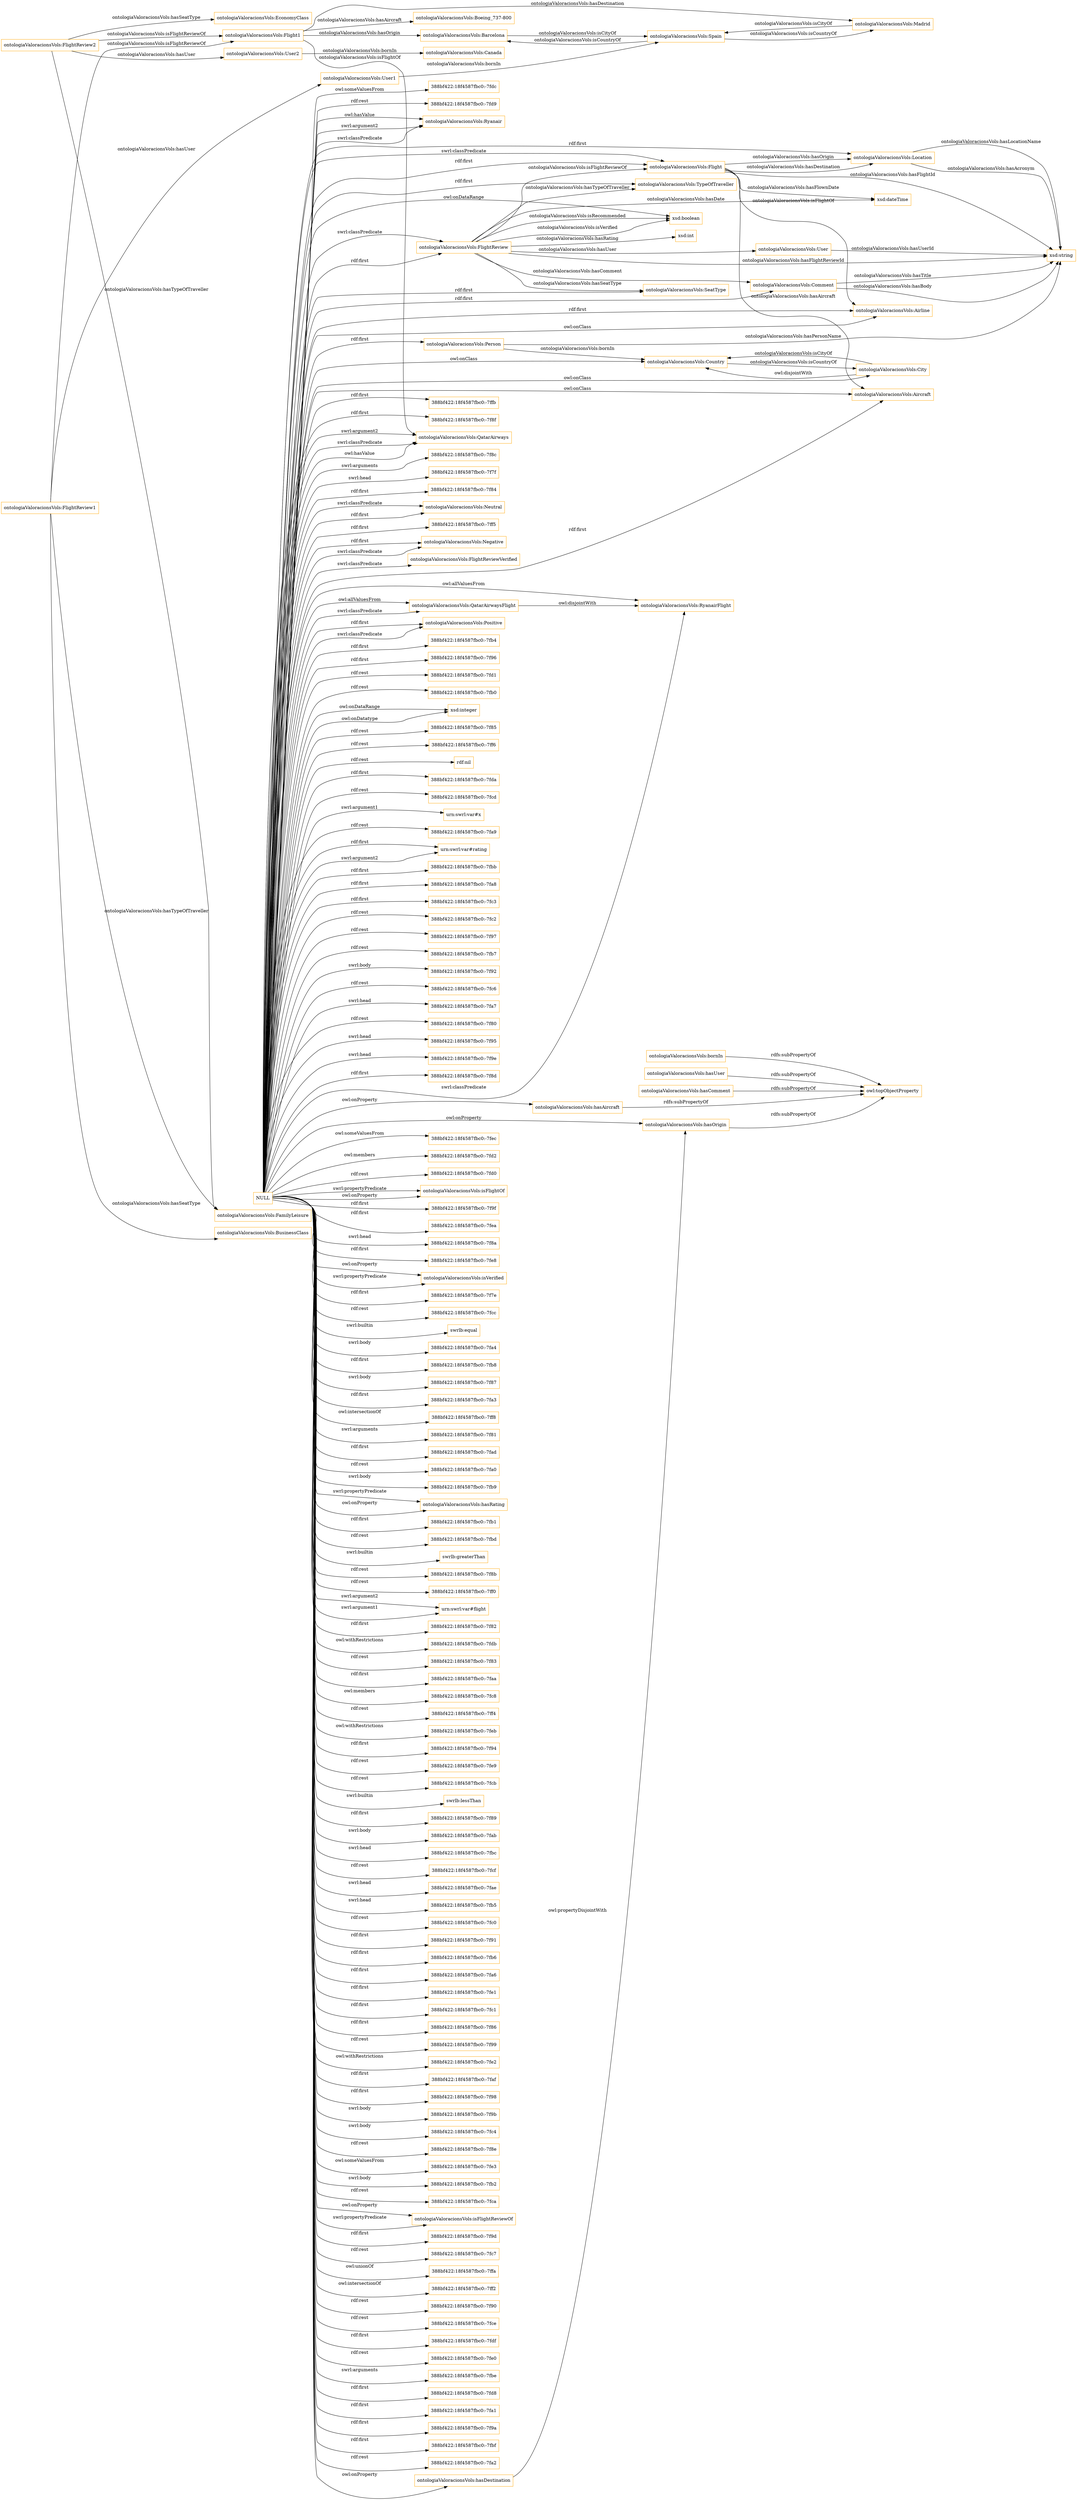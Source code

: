 digraph ar2dtool_diagram { 
rankdir=LR;
size="1501"
node [shape = rectangle, color="orange"]; "ontologiaValoracionsVols:Ryanair" "ontologiaValoracionsVols:TypeOfTraveller" "ontologiaValoracionsVols:User" "388bf422:18f4587fbc0:-7ffb" "ontologiaValoracionsVols:Country" "ontologiaValoracionsVols:Airline" "ontologiaValoracionsVols:QatarAirways" "ontologiaValoracionsVols:Location" "ontologiaValoracionsVols:Comment" "ontologiaValoracionsVols:City" "ontologiaValoracionsVols:SeatType" "ontologiaValoracionsVols:Neutral" "ontologiaValoracionsVols:Flight" "388bf422:18f4587fbc0:-7ff5" "ontologiaValoracionsVols:Person" "ontologiaValoracionsVols:Negative" "ontologiaValoracionsVols:FlightReview" "ontologiaValoracionsVols:Aircraft" "ontologiaValoracionsVols:FlightReviewVerified" "ontologiaValoracionsVols:RyanairFlight" "ontologiaValoracionsVols:QatarAirwaysFlight" "ontologiaValoracionsVols:Positive" ; /*classes style*/
	"NULL" -> "388bf422:18f4587fbc0:-7fb4" [ label = "rdf:first" ];
	"NULL" -> "388bf422:18f4587fbc0:-7f96" [ label = "rdf:first" ];
	"NULL" -> "388bf422:18f4587fbc0:-7fd1" [ label = "rdf:rest" ];
	"NULL" -> "ontologiaValoracionsVols:Aircraft" [ label = "owl:onClass" ];
	"NULL" -> "388bf422:18f4587fbc0:-7fb0" [ label = "rdf:rest" ];
	"NULL" -> "xsd:integer" [ label = "owl:onDatatype" ];
	"NULL" -> "388bf422:18f4587fbc0:-7f85" [ label = "rdf:rest" ];
	"NULL" -> "ontologiaValoracionsVols:Negative" [ label = "swrl:classPredicate" ];
	"NULL" -> "ontologiaValoracionsVols:FlightReview" [ label = "rdf:first" ];
	"NULL" -> "388bf422:18f4587fbc0:-7ff6" [ label = "rdf:rest" ];
	"NULL" -> "rdf:nil" [ label = "rdf:rest" ];
	"NULL" -> "ontologiaValoracionsVols:SeatType" [ label = "rdf:first" ];
	"NULL" -> "388bf422:18f4587fbc0:-7fda" [ label = "rdf:first" ];
	"NULL" -> "388bf422:18f4587fbc0:-7fcd" [ label = "rdf:rest" ];
	"NULL" -> "urn:swrl:var#x" [ label = "swrl:argument1" ];
	"NULL" -> "ontologiaValoracionsVols:Ryanair" [ label = "owl:hasValue" ];
	"NULL" -> "388bf422:18f4587fbc0:-7fa9" [ label = "rdf:rest" ];
	"NULL" -> "urn:swrl:var#rating" [ label = "swrl:argument2" ];
	"NULL" -> "388bf422:18f4587fbc0:-7fbb" [ label = "rdf:first" ];
	"NULL" -> "388bf422:18f4587fbc0:-7fa8" [ label = "rdf:first" ];
	"NULL" -> "ontologiaValoracionsVols:FlightReviewVerified" [ label = "swrl:classPredicate" ];
	"NULL" -> "388bf422:18f4587fbc0:-7fc3" [ label = "rdf:first" ];
	"NULL" -> "388bf422:18f4587fbc0:-7fc2" [ label = "rdf:rest" ];
	"NULL" -> "388bf422:18f4587fbc0:-7f97" [ label = "rdf:rest" ];
	"NULL" -> "388bf422:18f4587fbc0:-7fb7" [ label = "rdf:rest" ];
	"NULL" -> "388bf422:18f4587fbc0:-7ff5" [ label = "rdf:first" ];
	"NULL" -> "388bf422:18f4587fbc0:-7f92" [ label = "swrl:body" ];
	"NULL" -> "ontologiaValoracionsVols:QatarAirwaysFlight" [ label = "owl:allValuesFrom" ];
	"NULL" -> "388bf422:18f4587fbc0:-7fc6" [ label = "rdf:rest" ];
	"NULL" -> "388bf422:18f4587fbc0:-7fa7" [ label = "swrl:head" ];
	"NULL" -> "388bf422:18f4587fbc0:-7f80" [ label = "rdf:rest" ];
	"NULL" -> "388bf422:18f4587fbc0:-7f95" [ label = "swrl:head" ];
	"NULL" -> "388bf422:18f4587fbc0:-7f9e" [ label = "swrl:head" ];
	"NULL" -> "388bf422:18f4587fbc0:-7f8d" [ label = "rdf:first" ];
	"NULL" -> "ontologiaValoracionsVols:hasDestination" [ label = "owl:onProperty" ];
	"NULL" -> "ontologiaValoracionsVols:TypeOfTraveller" [ label = "rdf:first" ];
	"NULL" -> "388bf422:18f4587fbc0:-7fec" [ label = "owl:someValuesFrom" ];
	"NULL" -> "ontologiaValoracionsVols:Ryanair" [ label = "swrl:argument2" ];
	"NULL" -> "388bf422:18f4587fbc0:-7fd2" [ label = "owl:members" ];
	"NULL" -> "388bf422:18f4587fbc0:-7fd0" [ label = "rdf:rest" ];
	"NULL" -> "ontologiaValoracionsVols:isFlightOf" [ label = "owl:onProperty" ];
	"NULL" -> "388bf422:18f4587fbc0:-7f9f" [ label = "rdf:first" ];
	"NULL" -> "388bf422:18f4587fbc0:-7fea" [ label = "rdf:first" ];
	"NULL" -> "388bf422:18f4587fbc0:-7f8a" [ label = "swrl:head" ];
	"NULL" -> "388bf422:18f4587fbc0:-7fe8" [ label = "rdf:first" ];
	"NULL" -> "xsd:boolean" [ label = "owl:onDataRange" ];
	"NULL" -> "ontologiaValoracionsVols:hasAircraft" [ label = "owl:onProperty" ];
	"NULL" -> "ontologiaValoracionsVols:isVerified" [ label = "swrl:propertyPredicate" ];
	"NULL" -> "ontologiaValoracionsVols:QatarAirways" [ label = "owl:hasValue" ];
	"NULL" -> "388bf422:18f4587fbc0:-7f7e" [ label = "rdf:first" ];
	"NULL" -> "388bf422:18f4587fbc0:-7fcc" [ label = "rdf:rest" ];
	"NULL" -> "swrlb:equal" [ label = "swrl:builtin" ];
	"NULL" -> "388bf422:18f4587fbc0:-7fa4" [ label = "swrl:body" ];
	"NULL" -> "ontologiaValoracionsVols:QatarAirwaysFlight" [ label = "swrl:classPredicate" ];
	"NULL" -> "388bf422:18f4587fbc0:-7fb8" [ label = "rdf:first" ];
	"NULL" -> "388bf422:18f4587fbc0:-7f87" [ label = "swrl:body" ];
	"NULL" -> "388bf422:18f4587fbc0:-7fa3" [ label = "rdf:first" ];
	"NULL" -> "388bf422:18f4587fbc0:-7ff8" [ label = "owl:intersectionOf" ];
	"NULL" -> "388bf422:18f4587fbc0:-7f81" [ label = "swrl:arguments" ];
	"NULL" -> "388bf422:18f4587fbc0:-7fad" [ label = "rdf:first" ];
	"NULL" -> "388bf422:18f4587fbc0:-7fa0" [ label = "rdf:rest" ];
	"NULL" -> "ontologiaValoracionsVols:Comment" [ label = "rdf:first" ];
	"NULL" -> "388bf422:18f4587fbc0:-7fb9" [ label = "swrl:body" ];
	"NULL" -> "ontologiaValoracionsVols:Negative" [ label = "rdf:first" ];
	"NULL" -> "ontologiaValoracionsVols:hasRating" [ label = "owl:onProperty" ];
	"NULL" -> "388bf422:18f4587fbc0:-7fb1" [ label = "rdf:first" ];
	"NULL" -> "388bf422:18f4587fbc0:-7fbd" [ label = "rdf:rest" ];
	"NULL" -> "swrlb:greaterThan" [ label = "swrl:builtin" ];
	"NULL" -> "ontologiaValoracionsVols:Flight" [ label = "swrl:classPredicate" ];
	"NULL" -> "388bf422:18f4587fbc0:-7f8b" [ label = "rdf:rest" ];
	"NULL" -> "388bf422:18f4587fbc0:-7ff0" [ label = "rdf:rest" ];
	"NULL" -> "ontologiaValoracionsVols:Positive" [ label = "swrl:classPredicate" ];
	"NULL" -> "urn:swrl:var#flight" [ label = "swrl:argument1" ];
	"NULL" -> "388bf422:18f4587fbc0:-7f82" [ label = "rdf:first" ];
	"NULL" -> "388bf422:18f4587fbc0:-7fdb" [ label = "owl:withRestrictions" ];
	"NULL" -> "388bf422:18f4587fbc0:-7f83" [ label = "rdf:rest" ];
	"NULL" -> "ontologiaValoracionsVols:hasRating" [ label = "swrl:propertyPredicate" ];
	"NULL" -> "ontologiaValoracionsVols:Person" [ label = "rdf:first" ];
	"NULL" -> "388bf422:18f4587fbc0:-7faa" [ label = "rdf:first" ];
	"NULL" -> "388bf422:18f4587fbc0:-7fc8" [ label = "owl:members" ];
	"NULL" -> "urn:swrl:var#flight" [ label = "swrl:argument2" ];
	"NULL" -> "388bf422:18f4587fbc0:-7ff4" [ label = "rdf:rest" ];
	"NULL" -> "388bf422:18f4587fbc0:-7feb" [ label = "owl:withRestrictions" ];
	"NULL" -> "388bf422:18f4587fbc0:-7f94" [ label = "rdf:first" ];
	"NULL" -> "388bf422:18f4587fbc0:-7fe9" [ label = "rdf:rest" ];
	"NULL" -> "ontologiaValoracionsVols:isFlightOf" [ label = "swrl:propertyPredicate" ];
	"NULL" -> "388bf422:18f4587fbc0:-7fcb" [ label = "rdf:rest" ];
	"NULL" -> "swrlb:lessThan" [ label = "swrl:builtin" ];
	"NULL" -> "388bf422:18f4587fbc0:-7f89" [ label = "rdf:first" ];
	"NULL" -> "388bf422:18f4587fbc0:-7fab" [ label = "swrl:body" ];
	"NULL" -> "388bf422:18f4587fbc0:-7fbc" [ label = "swrl:head" ];
	"NULL" -> "ontologiaValoracionsVols:Flight" [ label = "rdf:first" ];
	"NULL" -> "ontologiaValoracionsVols:City" [ label = "owl:onClass" ];
	"NULL" -> "388bf422:18f4587fbc0:-7fcf" [ label = "rdf:rest" ];
	"NULL" -> "388bf422:18f4587fbc0:-7fae" [ label = "swrl:head" ];
	"NULL" -> "388bf422:18f4587fbc0:-7fb5" [ label = "swrl:head" ];
	"NULL" -> "388bf422:18f4587fbc0:-7fc0" [ label = "rdf:rest" ];
	"NULL" -> "388bf422:18f4587fbc0:-7f91" [ label = "rdf:first" ];
	"NULL" -> "388bf422:18f4587fbc0:-7fb6" [ label = "rdf:first" ];
	"NULL" -> "ontologiaValoracionsVols:RyanairFlight" [ label = "swrl:classPredicate" ];
	"NULL" -> "388bf422:18f4587fbc0:-7fa6" [ label = "rdf:first" ];
	"NULL" -> "ontologiaValoracionsVols:Neutral" [ label = "rdf:first" ];
	"NULL" -> "388bf422:18f4587fbc0:-7fe1" [ label = "rdf:first" ];
	"NULL" -> "388bf422:18f4587fbc0:-7fc1" [ label = "rdf:first" ];
	"NULL" -> "388bf422:18f4587fbc0:-7f86" [ label = "rdf:first" ];
	"NULL" -> "388bf422:18f4587fbc0:-7f99" [ label = "rdf:rest" ];
	"NULL" -> "388bf422:18f4587fbc0:-7fe2" [ label = "owl:withRestrictions" ];
	"NULL" -> "388bf422:18f4587fbc0:-7faf" [ label = "rdf:first" ];
	"NULL" -> "xsd:integer" [ label = "owl:onDataRange" ];
	"NULL" -> "ontologiaValoracionsVols:QatarAirways" [ label = "swrl:argument2" ];
	"NULL" -> "388bf422:18f4587fbc0:-7f98" [ label = "rdf:first" ];
	"NULL" -> "ontologiaValoracionsVols:Neutral" [ label = "swrl:classPredicate" ];
	"NULL" -> "ontologiaValoracionsVols:Airline" [ label = "owl:onClass" ];
	"NULL" -> "ontologiaValoracionsVols:isVerified" [ label = "owl:onProperty" ];
	"NULL" -> "ontologiaValoracionsVols:hasOrigin" [ label = "owl:onProperty" ];
	"NULL" -> "388bf422:18f4587fbc0:-7f9b" [ label = "swrl:body" ];
	"NULL" -> "388bf422:18f4587fbc0:-7fc4" [ label = "swrl:body" ];
	"NULL" -> "ontologiaValoracionsVols:FlightReview" [ label = "swrl:classPredicate" ];
	"NULL" -> "388bf422:18f4587fbc0:-7f8e" [ label = "rdf:rest" ];
	"NULL" -> "ontologiaValoracionsVols:RyanairFlight" [ label = "owl:allValuesFrom" ];
	"NULL" -> "388bf422:18f4587fbc0:-7fe3" [ label = "owl:someValuesFrom" ];
	"NULL" -> "388bf422:18f4587fbc0:-7fb2" [ label = "swrl:body" ];
	"NULL" -> "388bf422:18f4587fbc0:-7fca" [ label = "rdf:rest" ];
	"NULL" -> "ontologiaValoracionsVols:isFlightReviewOf" [ label = "swrl:propertyPredicate" ];
	"NULL" -> "ontologiaValoracionsVols:Location" [ label = "rdf:first" ];
	"NULL" -> "388bf422:18f4587fbc0:-7f9d" [ label = "rdf:first" ];
	"NULL" -> "388bf422:18f4587fbc0:-7fc7" [ label = "rdf:rest" ];
	"NULL" -> "388bf422:18f4587fbc0:-7ffa" [ label = "owl:unionOf" ];
	"NULL" -> "388bf422:18f4587fbc0:-7ff2" [ label = "owl:intersectionOf" ];
	"NULL" -> "ontologiaValoracionsVols:Airline" [ label = "rdf:first" ];
	"NULL" -> "388bf422:18f4587fbc0:-7f90" [ label = "rdf:rest" ];
	"NULL" -> "388bf422:18f4587fbc0:-7fce" [ label = "rdf:rest" ];
	"NULL" -> "ontologiaValoracionsVols:Ryanair" [ label = "swrl:classPredicate" ];
	"NULL" -> "ontologiaValoracionsVols:Positive" [ label = "rdf:first" ];
	"NULL" -> "388bf422:18f4587fbc0:-7fdf" [ label = "rdf:first" ];
	"NULL" -> "388bf422:18f4587fbc0:-7fe0" [ label = "rdf:rest" ];
	"NULL" -> "388bf422:18f4587fbc0:-7fbe" [ label = "swrl:arguments" ];
	"NULL" -> "ontologiaValoracionsVols:Country" [ label = "owl:onClass" ];
	"NULL" -> "ontologiaValoracionsVols:isFlightReviewOf" [ label = "owl:onProperty" ];
	"NULL" -> "urn:swrl:var#rating" [ label = "rdf:first" ];
	"NULL" -> "388bf422:18f4587fbc0:-7fd8" [ label = "rdf:first" ];
	"NULL" -> "388bf422:18f4587fbc0:-7fa1" [ label = "rdf:first" ];
	"NULL" -> "388bf422:18f4587fbc0:-7ffb" [ label = "rdf:first" ];
	"NULL" -> "388bf422:18f4587fbc0:-7f9a" [ label = "rdf:first" ];
	"NULL" -> "388bf422:18f4587fbc0:-7fbf" [ label = "rdf:first" ];
	"NULL" -> "ontologiaValoracionsVols:Aircraft" [ label = "rdf:first" ];
	"NULL" -> "388bf422:18f4587fbc0:-7fa2" [ label = "rdf:rest" ];
	"NULL" -> "388bf422:18f4587fbc0:-7fdc" [ label = "owl:someValuesFrom" ];
	"NULL" -> "388bf422:18f4587fbc0:-7fd9" [ label = "rdf:rest" ];
	"NULL" -> "388bf422:18f4587fbc0:-7f8f" [ label = "rdf:first" ];
	"NULL" -> "388bf422:18f4587fbc0:-7f8c" [ label = "swrl:arguments" ];
	"NULL" -> "388bf422:18f4587fbc0:-7f7f" [ label = "swrl:head" ];
	"NULL" -> "ontologiaValoracionsVols:QatarAirways" [ label = "swrl:classPredicate" ];
	"NULL" -> "388bf422:18f4587fbc0:-7f84" [ label = "rdf:first" ];
	"ontologiaValoracionsVols:hasDestination" -> "ontologiaValoracionsVols:hasOrigin" [ label = "owl:propertyDisjointWith" ];
	"ontologiaValoracionsVols:FlightReview2" -> "ontologiaValoracionsVols:FamilyLeisure" [ label = "ontologiaValoracionsVols:hasTypeOfTraveller" ];
	"ontologiaValoracionsVols:FlightReview2" -> "ontologiaValoracionsVols:EconomyClass" [ label = "ontologiaValoracionsVols:hasSeatType" ];
	"ontologiaValoracionsVols:FlightReview2" -> "ontologiaValoracionsVols:Flight1" [ label = "ontologiaValoracionsVols:isFlightReviewOf" ];
	"ontologiaValoracionsVols:FlightReview2" -> "ontologiaValoracionsVols:User2" [ label = "ontologiaValoracionsVols:hasUser" ];
	"ontologiaValoracionsVols:hasOrigin" -> "owl:topObjectProperty" [ label = "rdfs:subPropertyOf" ];
	"ontologiaValoracionsVols:bornIn" -> "owl:topObjectProperty" [ label = "rdfs:subPropertyOf" ];
	"ontologiaValoracionsVols:Barcelona" -> "ontologiaValoracionsVols:Spain" [ label = "ontologiaValoracionsVols:isCityOf" ];
	"ontologiaValoracionsVols:FlightReview1" -> "ontologiaValoracionsVols:Flight1" [ label = "ontologiaValoracionsVols:isFlightReviewOf" ];
	"ontologiaValoracionsVols:FlightReview1" -> "ontologiaValoracionsVols:User1" [ label = "ontologiaValoracionsVols:hasUser" ];
	"ontologiaValoracionsVols:FlightReview1" -> "ontologiaValoracionsVols:BusinessClass" [ label = "ontologiaValoracionsVols:hasSeatType" ];
	"ontologiaValoracionsVols:FlightReview1" -> "ontologiaValoracionsVols:FamilyLeisure" [ label = "ontologiaValoracionsVols:hasTypeOfTraveller" ];
	"ontologiaValoracionsVols:User2" -> "ontologiaValoracionsVols:Canada" [ label = "ontologiaValoracionsVols:bornIn" ];
	"ontologiaValoracionsVols:hasAircraft" -> "owl:topObjectProperty" [ label = "rdfs:subPropertyOf" ];
	"ontologiaValoracionsVols:City" -> "ontologiaValoracionsVols:Country" [ label = "owl:disjointWith" ];
	"ontologiaValoracionsVols:QatarAirwaysFlight" -> "ontologiaValoracionsVols:RyanairFlight" [ label = "owl:disjointWith" ];
	"ontologiaValoracionsVols:Spain" -> "ontologiaValoracionsVols:Madrid" [ label = "ontologiaValoracionsVols:isCountryOf" ];
	"ontologiaValoracionsVols:Spain" -> "ontologiaValoracionsVols:Barcelona" [ label = "ontologiaValoracionsVols:isCountryOf" ];
	"ontologiaValoracionsVols:User1" -> "ontologiaValoracionsVols:Spain" [ label = "ontologiaValoracionsVols:bornIn" ];
	"ontologiaValoracionsVols:Flight1" -> "ontologiaValoracionsVols:QatarAirways" [ label = "ontologiaValoracionsVols:isFlightOf" ];
	"ontologiaValoracionsVols:Flight1" -> "ontologiaValoracionsVols:Madrid" [ label = "ontologiaValoracionsVols:hasDestination" ];
	"ontologiaValoracionsVols:Flight1" -> "ontologiaValoracionsVols:Barcelona" [ label = "ontologiaValoracionsVols:hasOrigin" ];
	"ontologiaValoracionsVols:Flight1" -> "ontologiaValoracionsVols:Boeing_737-800" [ label = "ontologiaValoracionsVols:hasAircraft" ];
	"ontologiaValoracionsVols:hasUser" -> "owl:topObjectProperty" [ label = "rdfs:subPropertyOf" ];
	"ontologiaValoracionsVols:Madrid" -> "ontologiaValoracionsVols:Spain" [ label = "ontologiaValoracionsVols:isCityOf" ];
	"ontologiaValoracionsVols:hasComment" -> "owl:topObjectProperty" [ label = "rdfs:subPropertyOf" ];
	"ontologiaValoracionsVols:FlightReview" -> "xsd:string" [ label = "ontologiaValoracionsVols:hasFlightReviewId" ];
	"ontologiaValoracionsVols:FlightReview" -> "ontologiaValoracionsVols:User" [ label = "ontologiaValoracionsVols:hasUser" ];
	"ontologiaValoracionsVols:Person" -> "ontologiaValoracionsVols:Country" [ label = "ontologiaValoracionsVols:bornIn" ];
	"ontologiaValoracionsVols:FlightReview" -> "ontologiaValoracionsVols:Flight" [ label = "ontologiaValoracionsVols:isFlightReviewOf" ];
	"ontologiaValoracionsVols:Flight" -> "xsd:dateTime" [ label = "ontologiaValoracionsVols:hasFlownDate" ];
	"ontologiaValoracionsVols:Flight" -> "ontologiaValoracionsVols:Airline" [ label = "ontologiaValoracionsVols:isFlightOf" ];
	"ontologiaValoracionsVols:FlightReview" -> "ontologiaValoracionsVols:Comment" [ label = "ontologiaValoracionsVols:hasComment" ];
	"ontologiaValoracionsVols:Location" -> "xsd:string" [ label = "ontologiaValoracionsVols:hasLocationName" ];
	"ontologiaValoracionsVols:User" -> "xsd:string" [ label = "ontologiaValoracionsVols:hasUserId" ];
	"ontologiaValoracionsVols:Country" -> "ontologiaValoracionsVols:City" [ label = "ontologiaValoracionsVols:isCountryOf" ];
	"ontologiaValoracionsVols:Person" -> "xsd:string" [ label = "ontologiaValoracionsVols:hasPersonName" ];
	"ontologiaValoracionsVols:Flight" -> "xsd:string" [ label = "ontologiaValoracionsVols:hasFlightId" ];
	"ontologiaValoracionsVols:Flight" -> "ontologiaValoracionsVols:Location" [ label = "ontologiaValoracionsVols:hasOrigin" ];
	"ontologiaValoracionsVols:Flight" -> "ontologiaValoracionsVols:Aircraft" [ label = "ontologiaValoracionsVols:hasAircraft" ];
	"ontologiaValoracionsVols:FlightReview" -> "xsd:boolean" [ label = "ontologiaValoracionsVols:isRecommended" ];
	"ontologiaValoracionsVols:FlightReview" -> "xsd:int" [ label = "ontologiaValoracionsVols:hasRating" ];
	"ontologiaValoracionsVols:FlightReview" -> "xsd:boolean" [ label = "ontologiaValoracionsVols:isVerified" ];
	"ontologiaValoracionsVols:FlightReview" -> "ontologiaValoracionsVols:TypeOfTraveller" [ label = "ontologiaValoracionsVols:hasTypeOfTraveller" ];
	"ontologiaValoracionsVols:Location" -> "xsd:string" [ label = "ontologiaValoracionsVols:hasAcronym" ];
	"ontologiaValoracionsVols:Comment" -> "xsd:string" [ label = "ontologiaValoracionsVols:hasBody" ];
	"ontologiaValoracionsVols:Comment" -> "xsd:string" [ label = "ontologiaValoracionsVols:hasTitle" ];
	"ontologiaValoracionsVols:City" -> "ontologiaValoracionsVols:Country" [ label = "ontologiaValoracionsVols:isCityOf" ];
	"ontologiaValoracionsVols:Flight" -> "ontologiaValoracionsVols:Location" [ label = "ontologiaValoracionsVols:hasDestination" ];
	"ontologiaValoracionsVols:FlightReview" -> "xsd:dateTime" [ label = "ontologiaValoracionsVols:hasDate" ];
	"ontologiaValoracionsVols:FlightReview" -> "ontologiaValoracionsVols:SeatType" [ label = "ontologiaValoracionsVols:hasSeatType" ];

}
